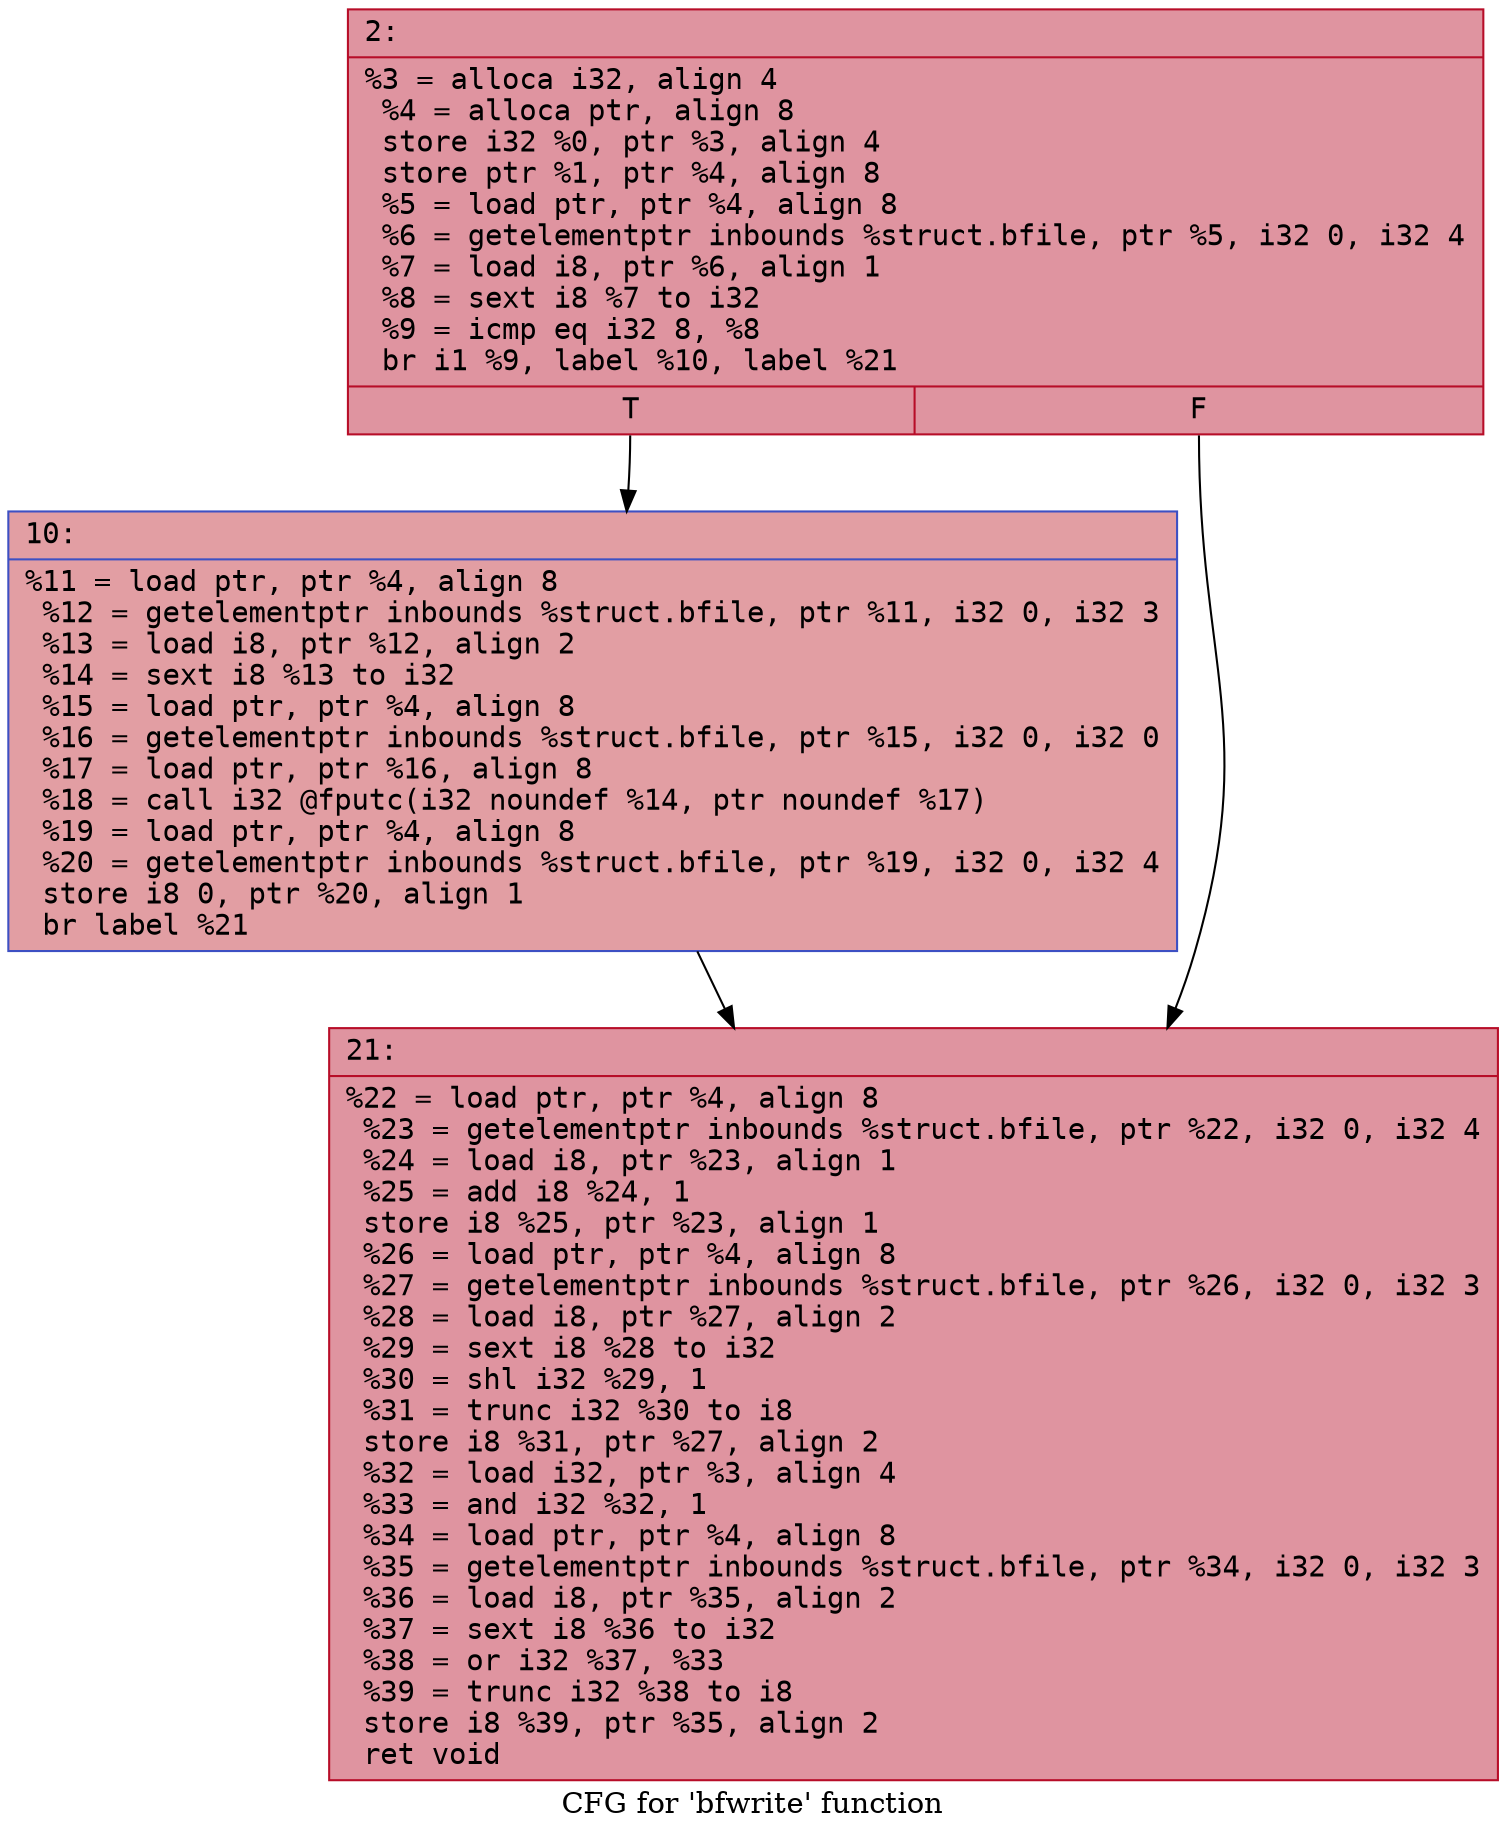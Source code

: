 digraph "CFG for 'bfwrite' function" {
	label="CFG for 'bfwrite' function";

	Node0x600001e2a2b0 [shape=record,color="#b70d28ff", style=filled, fillcolor="#b70d2870" fontname="Courier",label="{2:\l|  %3 = alloca i32, align 4\l  %4 = alloca ptr, align 8\l  store i32 %0, ptr %3, align 4\l  store ptr %1, ptr %4, align 8\l  %5 = load ptr, ptr %4, align 8\l  %6 = getelementptr inbounds %struct.bfile, ptr %5, i32 0, i32 4\l  %7 = load i8, ptr %6, align 1\l  %8 = sext i8 %7 to i32\l  %9 = icmp eq i32 8, %8\l  br i1 %9, label %10, label %21\l|{<s0>T|<s1>F}}"];
	Node0x600001e2a2b0:s0 -> Node0x600001e2a300[tooltip="2 -> 10\nProbability 50.00%" ];
	Node0x600001e2a2b0:s1 -> Node0x600001e2a350[tooltip="2 -> 21\nProbability 50.00%" ];
	Node0x600001e2a300 [shape=record,color="#3d50c3ff", style=filled, fillcolor="#be242e70" fontname="Courier",label="{10:\l|  %11 = load ptr, ptr %4, align 8\l  %12 = getelementptr inbounds %struct.bfile, ptr %11, i32 0, i32 3\l  %13 = load i8, ptr %12, align 2\l  %14 = sext i8 %13 to i32\l  %15 = load ptr, ptr %4, align 8\l  %16 = getelementptr inbounds %struct.bfile, ptr %15, i32 0, i32 0\l  %17 = load ptr, ptr %16, align 8\l  %18 = call i32 @fputc(i32 noundef %14, ptr noundef %17)\l  %19 = load ptr, ptr %4, align 8\l  %20 = getelementptr inbounds %struct.bfile, ptr %19, i32 0, i32 4\l  store i8 0, ptr %20, align 1\l  br label %21\l}"];
	Node0x600001e2a300 -> Node0x600001e2a350[tooltip="10 -> 21\nProbability 100.00%" ];
	Node0x600001e2a350 [shape=record,color="#b70d28ff", style=filled, fillcolor="#b70d2870" fontname="Courier",label="{21:\l|  %22 = load ptr, ptr %4, align 8\l  %23 = getelementptr inbounds %struct.bfile, ptr %22, i32 0, i32 4\l  %24 = load i8, ptr %23, align 1\l  %25 = add i8 %24, 1\l  store i8 %25, ptr %23, align 1\l  %26 = load ptr, ptr %4, align 8\l  %27 = getelementptr inbounds %struct.bfile, ptr %26, i32 0, i32 3\l  %28 = load i8, ptr %27, align 2\l  %29 = sext i8 %28 to i32\l  %30 = shl i32 %29, 1\l  %31 = trunc i32 %30 to i8\l  store i8 %31, ptr %27, align 2\l  %32 = load i32, ptr %3, align 4\l  %33 = and i32 %32, 1\l  %34 = load ptr, ptr %4, align 8\l  %35 = getelementptr inbounds %struct.bfile, ptr %34, i32 0, i32 3\l  %36 = load i8, ptr %35, align 2\l  %37 = sext i8 %36 to i32\l  %38 = or i32 %37, %33\l  %39 = trunc i32 %38 to i8\l  store i8 %39, ptr %35, align 2\l  ret void\l}"];
}
